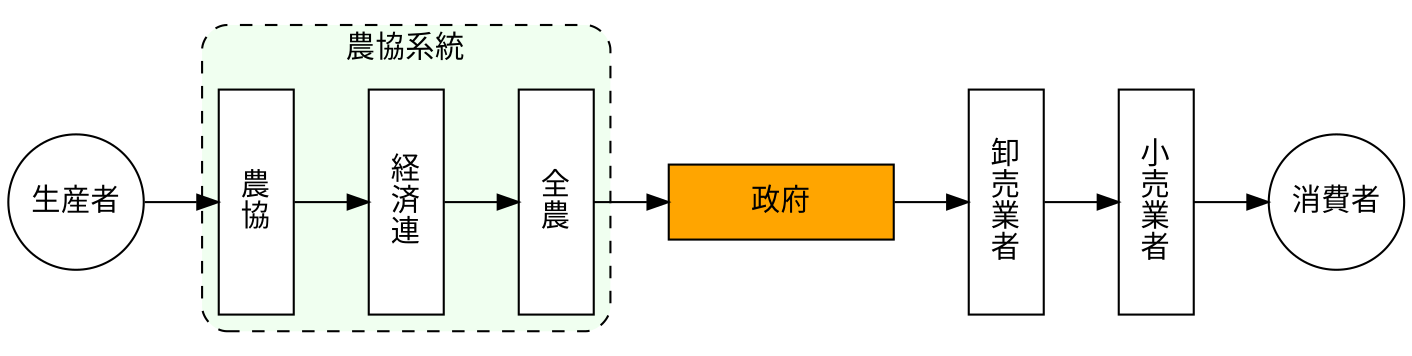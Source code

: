 digraph market_vegetables {
  graph [rankdir = LR]

  node [shape = box,
        fontname = Helvetica,
        style = filled,
        fillcolor = white, 
        width = 0.5,
        height = 1.5,
        fixedsize = true]
  "農\n協"; "経\n済\n連"; "全\n農"; "卸\n売\n業\n者"; "小\n売\n業\n者"
  政府 [width = 1.5,
       height = 0.5,
       fillcolor = orange]
  node [shape = circle,
        width = 0.9,
        height = 0.9,
        fixedsize = false]
  生産者; 消費者

  edge [fontname = Helvetica]
  生産者->"農\n協";
  "農\n協"->"経\n済\n連";
  "経\n済\n連"->"全\n農";
  "全\n農"->政府;
  政府->"卸\n売\n業\n者";
  "卸\n売\n業\n者"->"小\n売\n業\n者";
  "小\n売\n業\n者"->消費者;

  subgraph cluster0 {
    label = "農協系統"
    fontname = Helvetica
    bgcolor = honeydew
    style = "dashed,rounded"
    {"農\n協"; "経\n済\n連"; "全\n農"}
  }
}
